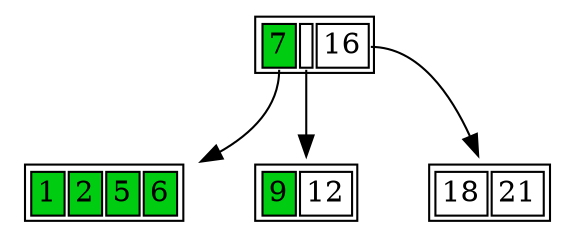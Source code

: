 digraph G {
  node [shape = plaintext,height=.1];
  Record0 [ label=< <table><tr><td port="f0" bgcolor='#00CC11'>7</td><td port="f1"></td><td port="f2">16</td></tr></table> >];
  Record1 [ label=< <table><tr><td bgcolor='#00CC11'>1</td><td bgcolor='#00CC11'>2</td><td bgcolor='#00CC11'>5</td><td bgcolor='#00CC11'>6</td></tr></table> >];
  Record2 [ label=< <table><tr><td bgcolor='#00CC11'>9</td><td>12</td></tr></table> >];
  Record3 [ label=< <table><tr><td>18</td><td>21</td></tr></table> >];
  "Record0":f0 -> "Record1";
  "Record0":f1 -> "Record2";
  "Record0":f2 -> "Record3";
}
